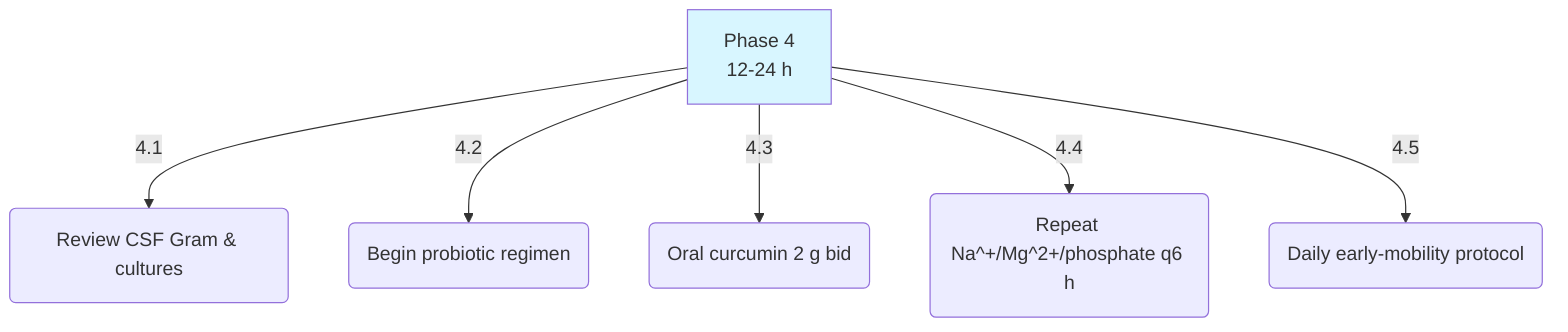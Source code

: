 graph TD
    P4[Phase 4<br>12-24 h] -->|4.1| Review(Review CSF Gram & cultures)
    P4 -->|4.2| Pro(Begin probiotic regimen)
    P4 -->|4.3| Cur(Oral curcumin 2 g bid)
    P4 -->|4.4| Electro(Repeat Na^+/Mg^2+/phosphate q6 h)
    P4 -->|4.5| Mobility(Daily early-mobility protocol)
    style P4 fill:#d8f6ff